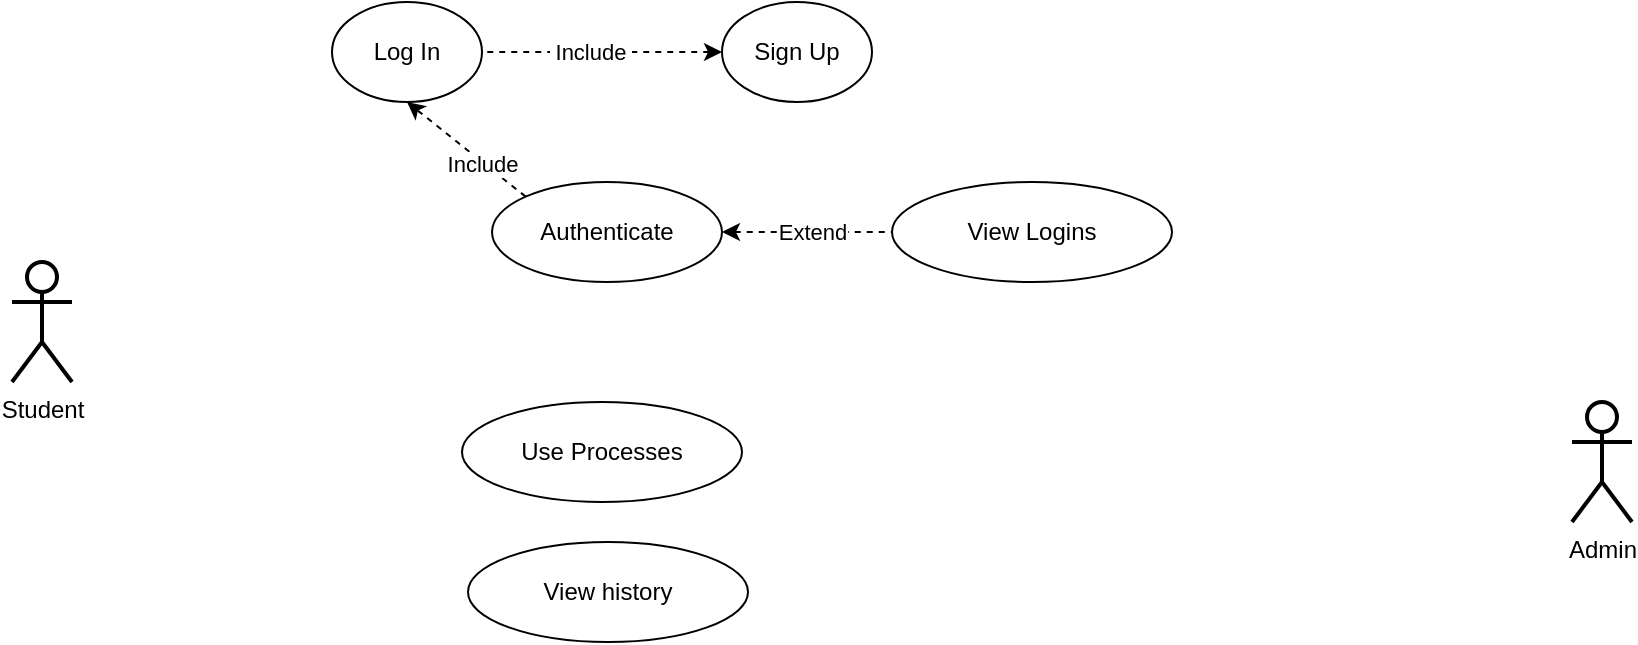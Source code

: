 <mxfile version="28.0.6">
  <diagram name="Page-1" id="YdJhQ94DfXjYVcB6rD1O">
    <mxGraphModel dx="1042" dy="568" grid="1" gridSize="10" guides="1" tooltips="1" connect="1" arrows="1" fold="1" page="1" pageScale="1" pageWidth="850" pageHeight="1100" math="0" shadow="0">
      <root>
        <mxCell id="0" />
        <mxCell id="1" parent="0" />
        <mxCell id="n5SG_XCMADbBDUx8Y0AR-1" value="Student" style="shape=umlActor;verticalLabelPosition=bottom;verticalAlign=top;html=1;strokeWidth=2;" vertex="1" parent="1">
          <mxGeometry x="130" y="160" width="30" height="60" as="geometry" />
        </mxCell>
        <mxCell id="n5SG_XCMADbBDUx8Y0AR-2" value="Admin" style="shape=umlActor;verticalLabelPosition=bottom;verticalAlign=top;html=1;strokeWidth=2;" vertex="1" parent="1">
          <mxGeometry x="910" y="230" width="30" height="60" as="geometry" />
        </mxCell>
        <mxCell id="n5SG_XCMADbBDUx8Y0AR-4" value="Log In" style="ellipse;whiteSpace=wrap;html=1;" vertex="1" parent="1">
          <mxGeometry x="290" y="30" width="75" height="50" as="geometry" />
        </mxCell>
        <mxCell id="n5SG_XCMADbBDUx8Y0AR-7" style="edgeStyle=orthogonalEdgeStyle;rounded=0;orthogonalLoop=1;jettySize=auto;html=1;dashed=1;startArrow=classic;startFill=1;endArrow=none;endFill=0;" edge="1" parent="1" source="n5SG_XCMADbBDUx8Y0AR-5" target="n5SG_XCMADbBDUx8Y0AR-4">
          <mxGeometry relative="1" as="geometry" />
        </mxCell>
        <mxCell id="n5SG_XCMADbBDUx8Y0AR-8" value="&amp;nbsp;Include&amp;nbsp;" style="edgeLabel;html=1;align=center;verticalAlign=middle;resizable=0;points=[];" vertex="1" connectable="0" parent="n5SG_XCMADbBDUx8Y0AR-7">
          <mxGeometry x="0.11" y="-2" relative="1" as="geometry">
            <mxPoint y="2" as="offset" />
          </mxGeometry>
        </mxCell>
        <mxCell id="n5SG_XCMADbBDUx8Y0AR-5" value="Sign Up" style="ellipse;whiteSpace=wrap;html=1;" vertex="1" parent="1">
          <mxGeometry x="485" y="30" width="75" height="50" as="geometry" />
        </mxCell>
        <mxCell id="n5SG_XCMADbBDUx8Y0AR-10" style="rounded=0;orthogonalLoop=1;jettySize=auto;html=1;exitX=0;exitY=0;exitDx=0;exitDy=0;entryX=0.5;entryY=1;entryDx=0;entryDy=0;endArrow=classic;endFill=1;dashed=1;" edge="1" parent="1" source="n5SG_XCMADbBDUx8Y0AR-6" target="n5SG_XCMADbBDUx8Y0AR-4">
          <mxGeometry relative="1" as="geometry" />
        </mxCell>
        <mxCell id="n5SG_XCMADbBDUx8Y0AR-11" value="Include" style="edgeLabel;html=1;align=center;verticalAlign=middle;resizable=0;points=[];" vertex="1" connectable="0" parent="n5SG_XCMADbBDUx8Y0AR-10">
          <mxGeometry x="0.121" y="-2" relative="1" as="geometry">
            <mxPoint x="10" y="11" as="offset" />
          </mxGeometry>
        </mxCell>
        <mxCell id="n5SG_XCMADbBDUx8Y0AR-14" style="edgeStyle=orthogonalEdgeStyle;rounded=0;orthogonalLoop=1;jettySize=auto;html=1;entryX=0;entryY=0.5;entryDx=0;entryDy=0;endArrow=none;endFill=0;startArrow=classic;startFill=1;dashed=1;" edge="1" parent="1" source="n5SG_XCMADbBDUx8Y0AR-6" target="n5SG_XCMADbBDUx8Y0AR-12">
          <mxGeometry relative="1" as="geometry" />
        </mxCell>
        <mxCell id="n5SG_XCMADbBDUx8Y0AR-15" value="Extend" style="edgeLabel;html=1;align=center;verticalAlign=middle;resizable=0;points=[];" vertex="1" connectable="0" parent="n5SG_XCMADbBDUx8Y0AR-14">
          <mxGeometry x="0.238" y="-2" relative="1" as="geometry">
            <mxPoint x="-8" y="-2" as="offset" />
          </mxGeometry>
        </mxCell>
        <mxCell id="n5SG_XCMADbBDUx8Y0AR-6" value="Authenticate" style="ellipse;whiteSpace=wrap;html=1;" vertex="1" parent="1">
          <mxGeometry x="370" y="120" width="115" height="50" as="geometry" />
        </mxCell>
        <mxCell id="n5SG_XCMADbBDUx8Y0AR-9" value="Use Processes" style="ellipse;whiteSpace=wrap;html=1;" vertex="1" parent="1">
          <mxGeometry x="355" y="230" width="140" height="50" as="geometry" />
        </mxCell>
        <mxCell id="n5SG_XCMADbBDUx8Y0AR-12" value="View Logins" style="ellipse;whiteSpace=wrap;html=1;" vertex="1" parent="1">
          <mxGeometry x="570" y="120" width="140" height="50" as="geometry" />
        </mxCell>
        <mxCell id="n5SG_XCMADbBDUx8Y0AR-16" value="View history" style="ellipse;whiteSpace=wrap;html=1;" vertex="1" parent="1">
          <mxGeometry x="358" y="300" width="140" height="50" as="geometry" />
        </mxCell>
      </root>
    </mxGraphModel>
  </diagram>
</mxfile>
